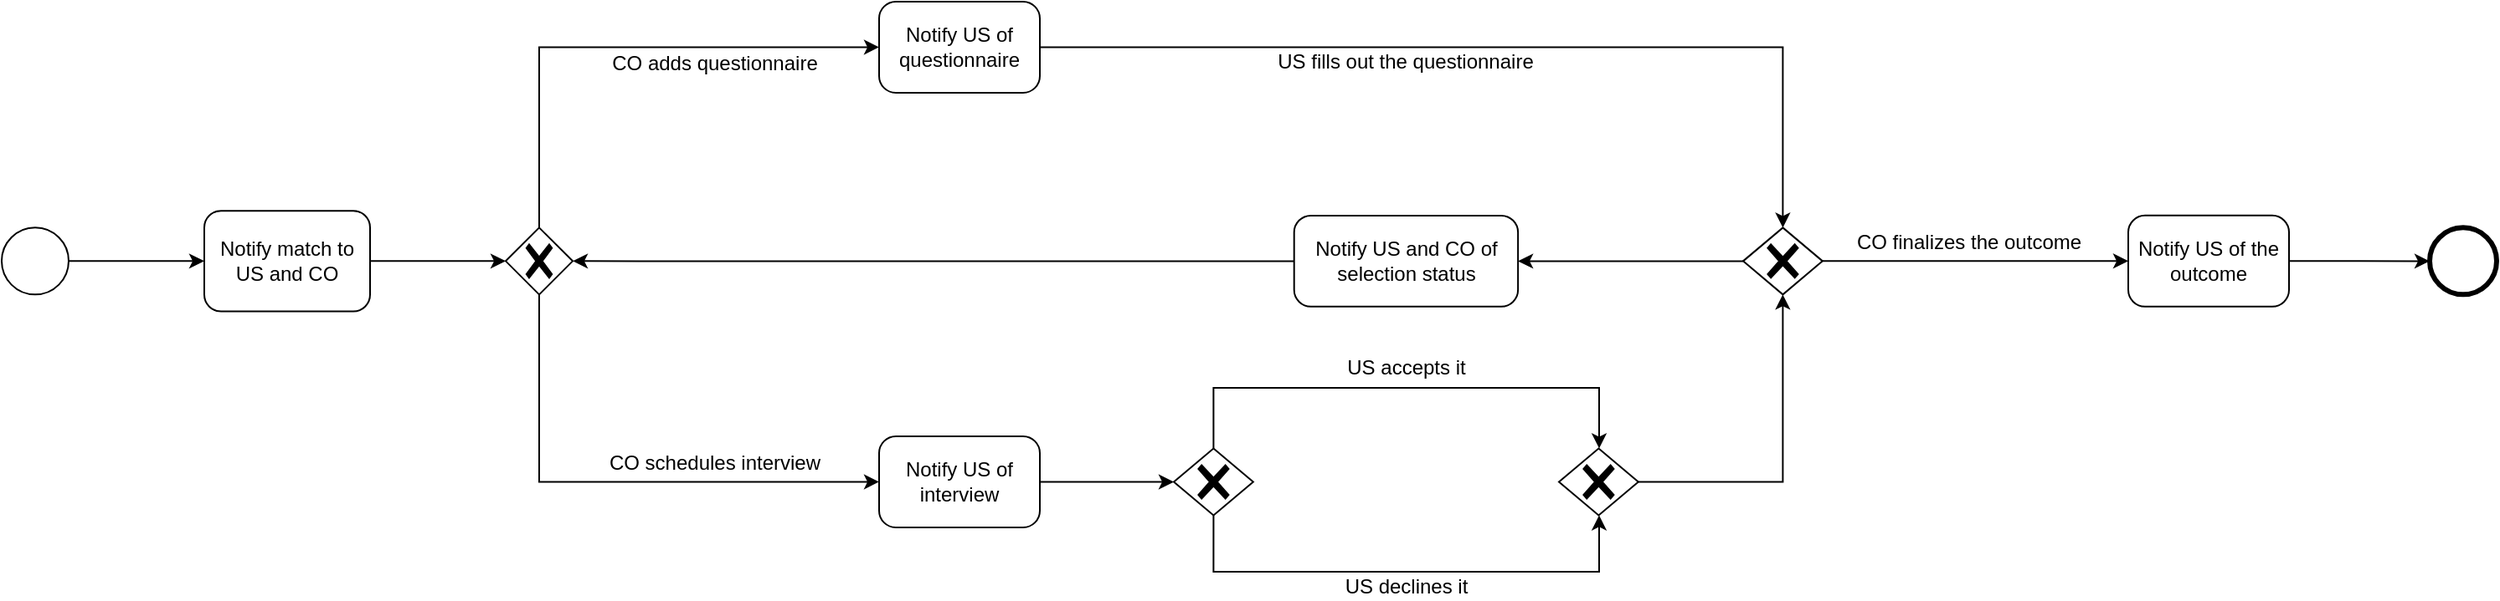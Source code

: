 <mxfile version="26.0.3">
  <diagram name="Pagina-1" id="ZAZUVIiVqxnmBNGIGS4P">
    <mxGraphModel grid="1" page="1" gridSize="10" guides="1" tooltips="1" connect="1" arrows="1" fold="1" pageScale="1" pageWidth="1169" pageHeight="827" math="0" shadow="0">
      <root>
        <mxCell id="0" />
        <mxCell id="1" parent="0" />
        <mxCell id="_WFTsrjcb9pCngMvxU52-91" style="edgeStyle=orthogonalEdgeStyle;rounded=0;orthogonalLoop=1;jettySize=auto;html=1;" edge="1" parent="1" source="_WFTsrjcb9pCngMvxU52-2" target="_WFTsrjcb9pCngMvxU52-3">
          <mxGeometry relative="1" as="geometry" />
        </mxCell>
        <mxCell id="_WFTsrjcb9pCngMvxU52-2" value="&lt;font&gt;Notify US of the outcome&lt;/font&gt;" style="points=[[0.25,0,0],[0.5,0,0],[0.75,0,0],[1,0.25,0],[1,0.5,0],[1,0.75,0],[0.75,1,0],[0.5,1,0],[0.25,1,0],[0,0.75,0],[0,0.5,0],[0,0.25,0]];shape=mxgraph.bpmn.task;whiteSpace=wrap;rectStyle=rounded;size=10;html=1;container=1;expand=0;collapsible=0;taskMarker=abstract;" vertex="1" parent="1">
          <mxGeometry x="2470" y="167.93" width="96" height="54.5" as="geometry" />
        </mxCell>
        <mxCell id="_WFTsrjcb9pCngMvxU52-3" value="" style="points=[[0.145,0.145,0],[0.5,0,0],[0.855,0.145,0],[1,0.5,0],[0.855,0.855,0],[0.5,1,0],[0.145,0.855,0],[0,0.5,0]];shape=mxgraph.bpmn.event;html=1;verticalLabelPosition=bottom;labelBackgroundColor=#ffffff;verticalAlign=top;align=center;perimeter=ellipsePerimeter;outlineConnect=0;aspect=fixed;outline=end;symbol=terminate2;" vertex="1" parent="1">
          <mxGeometry x="2650" y="175.18" width="40" height="40" as="geometry" />
        </mxCell>
        <mxCell id="_WFTsrjcb9pCngMvxU52-7" value="&lt;font&gt;Notify US of interview&lt;/font&gt;" style="points=[[0.25,0,0],[0.5,0,0],[0.75,0,0],[1,0.25,0],[1,0.5,0],[1,0.75,0],[0.75,1,0],[0.5,1,0],[0.25,1,0],[0,0.75,0],[0,0.5,0],[0,0.25,0]];shape=mxgraph.bpmn.task;whiteSpace=wrap;rectStyle=rounded;size=10;html=1;container=1;expand=0;collapsible=0;taskMarker=abstract;" vertex="1" parent="1">
          <mxGeometry x="1724" y="300" width="96" height="54.48" as="geometry" />
        </mxCell>
        <mxCell id="_WFTsrjcb9pCngMvxU52-8" style="edgeStyle=orthogonalEdgeStyle;rounded=0;orthogonalLoop=1;jettySize=auto;html=1;entryX=0;entryY=0.5;entryDx=0;entryDy=0;entryPerimeter=0;" edge="1" parent="1" source="_WFTsrjcb9pCngMvxU52-9" target="_WFTsrjcb9pCngMvxU52-19">
          <mxGeometry relative="1" as="geometry">
            <mxPoint x="1304.0" y="249.55" as="targetPoint" />
          </mxGeometry>
        </mxCell>
        <mxCell id="_WFTsrjcb9pCngMvxU52-9" value="" style="points=[[0.145,0.145,0],[0.5,0,0],[0.855,0.145,0],[1,0.5,0],[0.855,0.855,0],[0.5,1,0],[0.145,0.855,0],[0,0.5,0]];shape=mxgraph.bpmn.event;html=1;verticalLabelPosition=bottom;labelBackgroundColor=#ffffff;verticalAlign=top;align=center;perimeter=ellipsePerimeter;outlineConnect=0;aspect=fixed;outline=standard;symbol=general;" vertex="1" parent="1">
          <mxGeometry x="1199.999" y="175.182" width="40" height="40" as="geometry" />
        </mxCell>
        <mxCell id="_WFTsrjcb9pCngMvxU52-13" value="" style="points=[[0.25,0.25,0],[0.5,0,0],[0.75,0.25,0],[1,0.5,0],[0.75,0.75,0],[0.5,1,0],[0.25,0.75,0],[0,0.5,0]];shape=mxgraph.bpmn.gateway2;html=1;verticalLabelPosition=bottom;labelBackgroundColor=#ffffff;verticalAlign=top;align=center;perimeter=rhombusPerimeter;outlineConnect=0;outline=none;symbol=none;gwType=exclusive;aspect=fixed;" vertex="1" parent="1">
          <mxGeometry x="2240.003" y="175.185" width="47.42" height="40" as="geometry" />
        </mxCell>
        <mxCell id="_WFTsrjcb9pCngMvxU52-14" value="&lt;font&gt;CO adds questionnaire&lt;/font&gt;" style="text;html=1;strokeColor=none;fillColor=none;align=center;verticalAlign=middle;whiteSpace=wrap;rounded=0;" vertex="1" parent="1">
          <mxGeometry x="1560" y="71" width="131.96" height="11.53" as="geometry" />
        </mxCell>
        <mxCell id="_WFTsrjcb9pCngMvxU52-15" value="&lt;font&gt;CO schedules interview&lt;/font&gt;" style="text;html=1;strokeColor=none;fillColor=none;align=center;verticalAlign=middle;whiteSpace=wrap;rounded=0;" vertex="1" parent="1">
          <mxGeometry x="1560" y="308.78" width="131.96" height="13.78" as="geometry" />
        </mxCell>
        <mxCell id="_WFTsrjcb9pCngMvxU52-16" value="" style="points=[[0.25,0.25,0],[0.5,0,0],[0.75,0.25,0],[1,0.5,0],[0.75,0.75,0],[0.5,1,0],[0.25,0.75,0],[0,0.5,0]];shape=mxgraph.bpmn.gateway2;html=1;verticalLabelPosition=bottom;labelBackgroundColor=#ffffff;verticalAlign=top;align=center;perimeter=rhombusPerimeter;outlineConnect=0;outline=none;symbol=none;gwType=exclusive;aspect=fixed;" vertex="1" parent="1">
          <mxGeometry x="1501.003" y="175.185" width="40" height="40" as="geometry" />
        </mxCell>
        <mxCell id="_WFTsrjcb9pCngMvxU52-19" value="&lt;font&gt;Notify match to US and CO&lt;/font&gt;" style="points=[[0.25,0,0],[0.5,0,0],[0.75,0,0],[1,0.25,0],[1,0.5,0],[1,0.75,0],[0.75,1,0],[0.5,1,0],[0.25,1,0],[0,0.75,0],[0,0.5,0],[0,0.25,0]];shape=mxgraph.bpmn.task;whiteSpace=wrap;rectStyle=rounded;size=10;html=1;container=1;expand=0;collapsible=0;taskMarker=abstract;" vertex="1" parent="1">
          <mxGeometry x="1321" y="165.07" width="99" height="60.23" as="geometry" />
        </mxCell>
        <mxCell id="_WFTsrjcb9pCngMvxU52-20" style="edgeStyle=orthogonalEdgeStyle;rounded=0;orthogonalLoop=1;jettySize=auto;html=1;entryX=0;entryY=0.5;entryDx=0;entryDy=0;entryPerimeter=0;" edge="1" parent="1" source="_WFTsrjcb9pCngMvxU52-19" target="_WFTsrjcb9pCngMvxU52-16">
          <mxGeometry relative="1" as="geometry" />
        </mxCell>
        <mxCell id="_WFTsrjcb9pCngMvxU52-27" value="&lt;font&gt;US fills out the questionnaire&lt;/font&gt;" style="text;html=1;strokeColor=none;fillColor=none;align=center;verticalAlign=middle;whiteSpace=wrap;rounded=0;" vertex="1" parent="1">
          <mxGeometry x="1960.01" y="71" width="157.42" height="10" as="geometry" />
        </mxCell>
        <mxCell id="_WFTsrjcb9pCngMvxU52-35" style="edgeStyle=orthogonalEdgeStyle;rounded=0;orthogonalLoop=1;jettySize=auto;html=1;entryX=0;entryY=0.5;entryDx=0;entryDy=0;entryPerimeter=0;exitX=0.5;exitY=1;exitDx=0;exitDy=0;exitPerimeter=0;" edge="1" parent="1" source="_WFTsrjcb9pCngMvxU52-16" target="_WFTsrjcb9pCngMvxU52-7">
          <mxGeometry relative="1" as="geometry" />
        </mxCell>
        <mxCell id="7FK4IVThT7nhxuMZWU45-1" style="edgeStyle=orthogonalEdgeStyle;rounded=0;orthogonalLoop=1;jettySize=auto;html=1;" edge="1" parent="1" source="_WFTsrjcb9pCngMvxU52-18" target="_WFTsrjcb9pCngMvxU52-13">
          <mxGeometry relative="1" as="geometry" />
        </mxCell>
        <mxCell id="_WFTsrjcb9pCngMvxU52-18" value="&lt;font&gt;Notify US of questionnaire&lt;/font&gt;" style="points=[[0.25,0,0],[0.5,0,0],[0.75,0,0],[1,0.25,0],[1,0.5,0],[1,0.75,0],[0.75,1,0],[0.5,1,0],[0.25,1,0],[0,0.75,0],[0,0.5,0],[0,0.25,0]];shape=mxgraph.bpmn.task;whiteSpace=wrap;rectStyle=rounded;size=10;html=1;container=1;expand=0;collapsible=0;taskMarker=abstract;" vertex="1" parent="1">
          <mxGeometry x="1724" y="40" width="96" height="54.48" as="geometry" />
        </mxCell>
        <mxCell id="_WFTsrjcb9pCngMvxU52-39" style="edgeStyle=orthogonalEdgeStyle;rounded=0;orthogonalLoop=1;jettySize=auto;html=1;entryX=0;entryY=0.5;entryDx=0;entryDy=0;entryPerimeter=0;exitX=0.5;exitY=0;exitDx=0;exitDy=0;exitPerimeter=0;" edge="1" parent="1" source="_WFTsrjcb9pCngMvxU52-16" target="_WFTsrjcb9pCngMvxU52-18">
          <mxGeometry relative="1" as="geometry" />
        </mxCell>
        <mxCell id="_WFTsrjcb9pCngMvxU52-52" value="" style="points=[[0.25,0.25,0],[0.5,0,0],[0.75,0.25,0],[1,0.5,0],[0.75,0.75,0],[0.5,1,0],[0.25,0.75,0],[0,0.5,0]];shape=mxgraph.bpmn.gateway2;html=1;verticalLabelPosition=bottom;labelBackgroundColor=#ffffff;verticalAlign=top;align=center;perimeter=rhombusPerimeter;outlineConnect=0;outline=none;symbol=none;gwType=exclusive;aspect=fixed;" vertex="1" parent="1">
          <mxGeometry x="1900.003" y="307.245" width="47.42" height="40" as="geometry" />
        </mxCell>
        <mxCell id="_WFTsrjcb9pCngMvxU52-53" value="&lt;font&gt;US accepts it&lt;/font&gt;" style="text;html=1;strokeColor=none;fillColor=none;align=center;verticalAlign=middle;whiteSpace=wrap;rounded=0;" vertex="1" parent="1">
          <mxGeometry x="2001.86" y="254" width="73.71" height="10" as="geometry" />
        </mxCell>
        <mxCell id="_WFTsrjcb9pCngMvxU52-54" value="&lt;font&gt;US declines it&lt;/font&gt;" style="text;html=1;strokeColor=none;fillColor=none;align=center;verticalAlign=middle;whiteSpace=wrap;rounded=0;" vertex="1" parent="1">
          <mxGeometry x="2000.93" y="383" width="75.57" height="14.48" as="geometry" />
        </mxCell>
        <mxCell id="_WFTsrjcb9pCngMvxU52-59" style="edgeStyle=orthogonalEdgeStyle;rounded=0;orthogonalLoop=1;jettySize=auto;html=1;" edge="1" parent="1" source="_WFTsrjcb9pCngMvxU52-55" target="_WFTsrjcb9pCngMvxU52-13">
          <mxGeometry relative="1" as="geometry" />
        </mxCell>
        <mxCell id="_WFTsrjcb9pCngMvxU52-55" value="" style="points=[[0.25,0.25,0],[0.5,0,0],[0.75,0.25,0],[1,0.5,0],[0.75,0.75,0],[0.5,1,0],[0.25,0.75,0],[0,0.5,0]];shape=mxgraph.bpmn.gateway2;html=1;verticalLabelPosition=bottom;labelBackgroundColor=#ffffff;verticalAlign=top;align=center;perimeter=rhombusPerimeter;outlineConnect=0;outline=none;symbol=none;gwType=exclusive;aspect=fixed;" vertex="1" parent="1">
          <mxGeometry x="2130.003" y="307.245" width="47.42" height="40" as="geometry" />
        </mxCell>
        <mxCell id="_WFTsrjcb9pCngMvxU52-56" style="edgeStyle=orthogonalEdgeStyle;rounded=0;orthogonalLoop=1;jettySize=auto;html=1;entryX=0.5;entryY=0;entryDx=0;entryDy=0;entryPerimeter=0;exitX=0.5;exitY=0;exitDx=0;exitDy=0;exitPerimeter=0;" edge="1" parent="1" source="_WFTsrjcb9pCngMvxU52-52" target="_WFTsrjcb9pCngMvxU52-55">
          <mxGeometry relative="1" as="geometry">
            <Array as="points">
              <mxPoint x="1924" y="271" />
              <mxPoint x="2154" y="271" />
              <mxPoint x="2154" y="308" />
            </Array>
          </mxGeometry>
        </mxCell>
        <mxCell id="_WFTsrjcb9pCngMvxU52-57" style="edgeStyle=orthogonalEdgeStyle;rounded=0;orthogonalLoop=1;jettySize=auto;html=1;entryX=0.5;entryY=1;entryDx=0;entryDy=0;entryPerimeter=0;exitX=0.5;exitY=1;exitDx=0;exitDy=0;exitPerimeter=0;" edge="1" parent="1" source="_WFTsrjcb9pCngMvxU52-52" target="_WFTsrjcb9pCngMvxU52-55">
          <mxGeometry relative="1" as="geometry">
            <Array as="points">
              <mxPoint x="1924" y="381" />
              <mxPoint x="2154" y="381" />
              <mxPoint x="2154" y="348" />
            </Array>
          </mxGeometry>
        </mxCell>
        <mxCell id="_WFTsrjcb9pCngMvxU52-58" style="edgeStyle=orthogonalEdgeStyle;rounded=0;orthogonalLoop=1;jettySize=auto;html=1;entryX=0;entryY=0.5;entryDx=0;entryDy=0;entryPerimeter=0;" edge="1" parent="1" source="_WFTsrjcb9pCngMvxU52-7" target="_WFTsrjcb9pCngMvxU52-52">
          <mxGeometry relative="1" as="geometry" />
        </mxCell>
        <mxCell id="_WFTsrjcb9pCngMvxU52-85" style="edgeStyle=orthogonalEdgeStyle;rounded=0;orthogonalLoop=1;jettySize=auto;html=1;entryX=1;entryY=0.5;entryDx=0;entryDy=0;entryPerimeter=0;" edge="1" parent="1" source="_WFTsrjcb9pCngMvxU52-98" target="_WFTsrjcb9pCngMvxU52-16">
          <mxGeometry relative="1" as="geometry" />
        </mxCell>
        <mxCell id="_WFTsrjcb9pCngMvxU52-34" value="&lt;font&gt;CO finalizes the outcome&lt;/font&gt;" style="text;html=1;strokeColor=none;fillColor=none;align=center;verticalAlign=middle;whiteSpace=wrap;rounded=0;" vertex="1" parent="1">
          <mxGeometry x="2300" y="178.18" width="150" height="12.25" as="geometry" />
        </mxCell>
        <mxCell id="_WFTsrjcb9pCngMvxU52-90" style="edgeStyle=orthogonalEdgeStyle;rounded=0;orthogonalLoop=1;jettySize=auto;html=1;entryX=0;entryY=0.5;entryDx=0;entryDy=0;entryPerimeter=0;" edge="1" parent="1" source="_WFTsrjcb9pCngMvxU52-13" target="_WFTsrjcb9pCngMvxU52-2">
          <mxGeometry relative="1" as="geometry" />
        </mxCell>
        <mxCell id="_WFTsrjcb9pCngMvxU52-99" value="" style="edgeStyle=orthogonalEdgeStyle;rounded=0;orthogonalLoop=1;jettySize=auto;html=1;entryX=1;entryY=0.5;entryDx=0;entryDy=0;entryPerimeter=0;" edge="1" parent="1" source="_WFTsrjcb9pCngMvxU52-13" target="_WFTsrjcb9pCngMvxU52-98">
          <mxGeometry relative="1" as="geometry">
            <mxPoint x="2240" y="195" as="sourcePoint" />
            <mxPoint x="1541" y="195" as="targetPoint" />
          </mxGeometry>
        </mxCell>
        <mxCell id="_WFTsrjcb9pCngMvxU52-98" value="&lt;font&gt;Notify US and CO of selection status&lt;/font&gt;" style="points=[[0.25,0,0],[0.5,0,0],[0.75,0,0],[1,0.25,0],[1,0.5,0],[1,0.75,0],[0.75,1,0],[0.5,1,0],[0.25,1,0],[0,0.75,0],[0,0.5,0],[0,0.25,0]];shape=mxgraph.bpmn.task;whiteSpace=wrap;rectStyle=rounded;size=10;html=1;container=1;expand=0;collapsible=0;taskMarker=abstract;" vertex="1" parent="1">
          <mxGeometry x="1971.85" y="167.95" width="133.71" height="54.48" as="geometry" />
        </mxCell>
      </root>
    </mxGraphModel>
  </diagram>
</mxfile>

